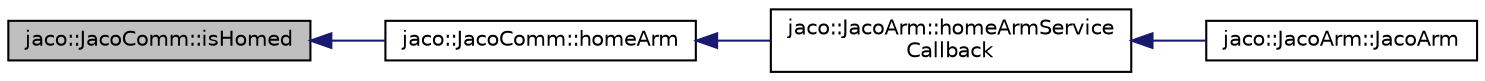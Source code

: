 digraph "jaco::JacoComm::isHomed"
{
  edge [fontname="Helvetica",fontsize="10",labelfontname="Helvetica",labelfontsize="10"];
  node [fontname="Helvetica",fontsize="10",shape=record];
  rankdir="LR";
  Node1 [label="jaco::JacoComm::isHomed",height=0.2,width=0.4,color="black", fillcolor="grey75", style="filled", fontcolor="black"];
  Node1 -> Node2 [dir="back",color="midnightblue",fontsize="10",style="solid"];
  Node2 [label="jaco::JacoComm::homeArm",height=0.2,width=0.4,color="black", fillcolor="white", style="filled",URL="$classjaco_1_1_jaco_comm.html#a38c69b22bc293afd3f27eff9179dec4c",tooltip="Send the arm to the \"home\" position. "];
  Node2 -> Node3 [dir="back",color="midnightblue",fontsize="10",style="solid"];
  Node3 [label="jaco::JacoArm::homeArmService\lCallback",height=0.2,width=0.4,color="black", fillcolor="white", style="filled",URL="$classjaco_1_1_jaco_arm.html#a0296802ee4994977c35532077dd28a44"];
  Node3 -> Node4 [dir="back",color="midnightblue",fontsize="10",style="solid"];
  Node4 [label="jaco::JacoArm::JacoArm",height=0.2,width=0.4,color="black", fillcolor="white", style="filled",URL="$classjaco_1_1_jaco_arm.html#ab29d25cb3b4bafdc523cbe271c801681"];
}
